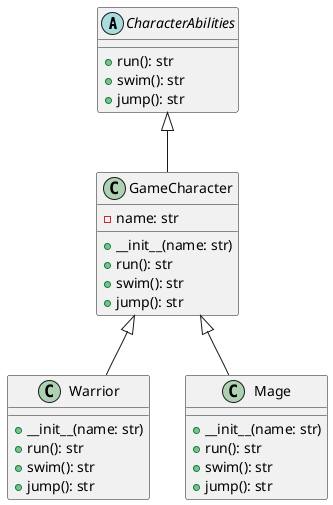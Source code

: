 @startuml Task2: Task2

abstract class CharacterAbilities {
    + run(): str
    + swim(): str
    + jump(): str
}

class GameCharacter {
    - name: str
    + __init__(name: str)
    + run(): str
    + swim(): str
    + jump(): str
}

class Warrior {
    + __init__(name: str)
    + run(): str
    + swim(): str
    + jump(): str
}

class Mage {
    + __init__(name: str)
    + run(): str
    + swim(): str
    + jump(): str
}

CharacterAbilities <|-- GameCharacter
GameCharacter <|-- Warrior
GameCharacter <|-- Mage

@enduml
